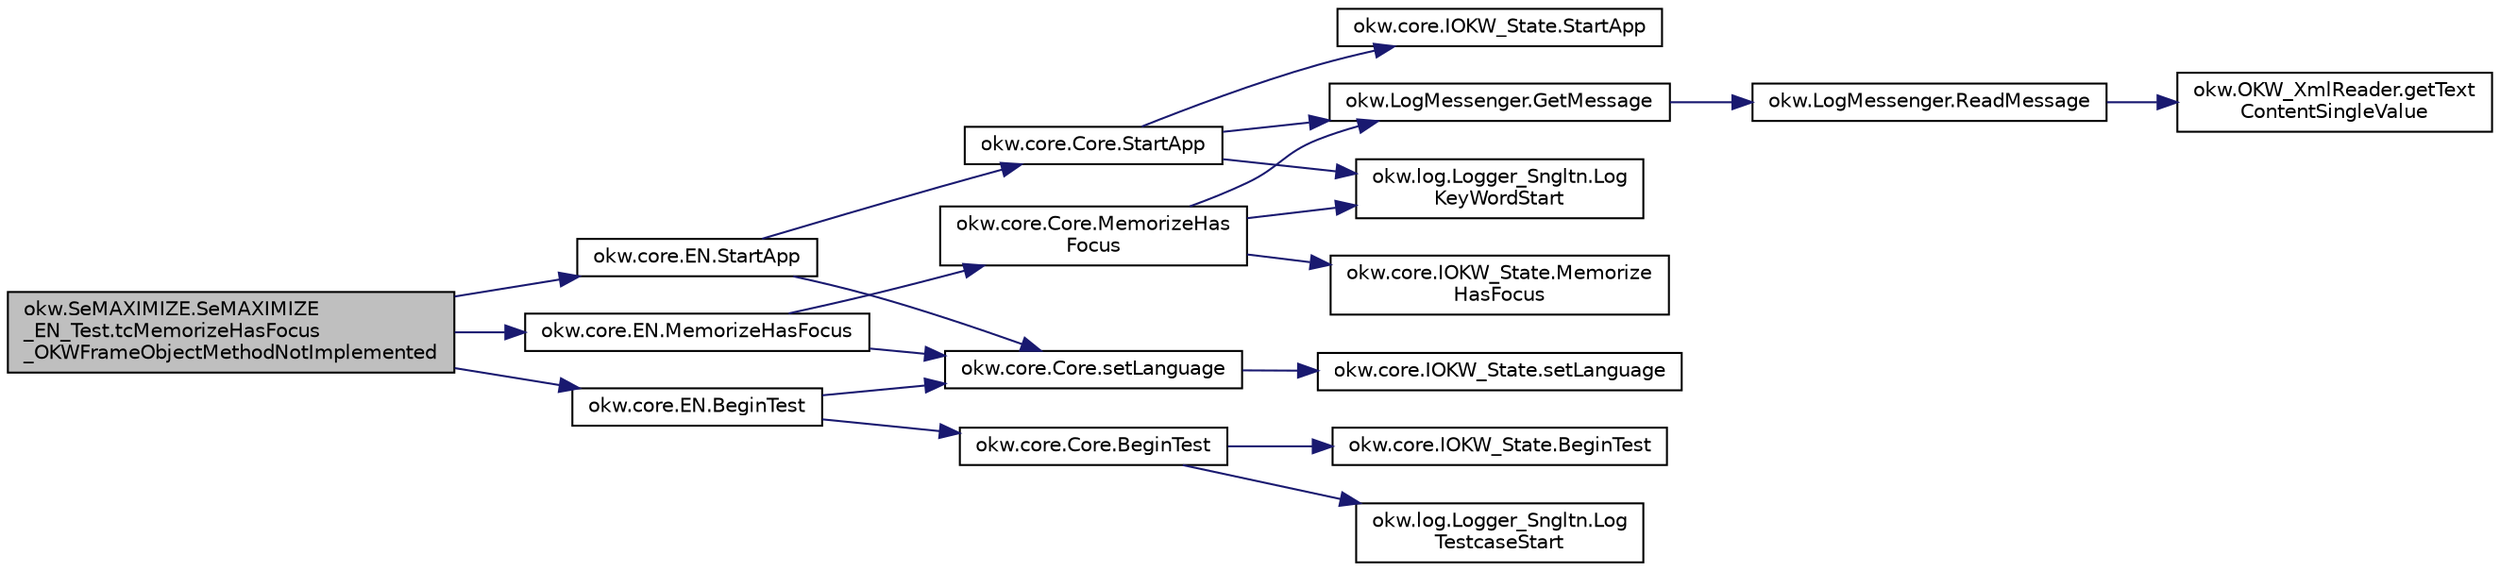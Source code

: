 digraph "okw.SeMAXIMIZE.SeMAXIMIZE_EN_Test.tcMemorizeHasFocus_OKWFrameObjectMethodNotImplemented"
{
 // INTERACTIVE_SVG=YES
 // LATEX_PDF_SIZE
  edge [fontname="Helvetica",fontsize="10",labelfontname="Helvetica",labelfontsize="10"];
  node [fontname="Helvetica",fontsize="10",shape=record];
  rankdir="LR";
  Node171 [label="okw.SeMAXIMIZE.SeMAXIMIZE\l_EN_Test.tcMemorizeHasFocus\l_OKWFrameObjectMethodNotImplemented",height=0.2,width=0.4,color="black", fillcolor="grey75", style="filled", fontcolor="black",tooltip="Teste das Schlüsselwort MemorizeHasFocus( FN, MemKey ) eines SeMAXIMIZE Prüfen."];
  Node171 -> Node172 [color="midnightblue",fontsize="10",style="solid",fontname="Helvetica"];
  Node172 [label="okw.core.EN.BeginTest",height=0.2,width=0.4,color="black", fillcolor="white", style="filled",URL="$classokw_1_1core_1_1_e_n.html#aef613b0a3e6bb8a9623984db145cae69",tooltip="Markiert den Anfang eines neuen Testfalls."];
  Node172 -> Node173 [color="midnightblue",fontsize="10",style="solid",fontname="Helvetica"];
  Node173 [label="okw.core.Core.setLanguage",height=0.2,width=0.4,color="black", fillcolor="white", style="filled",URL="$classokw_1_1core_1_1_core.html#ab4e0f723d27cb11c944ec4c82c426100",tooltip="Setzt die Sprache auf den gegebenen wert Language."];
  Node173 -> Node174 [color="midnightblue",fontsize="10",style="solid",fontname="Helvetica"];
  Node174 [label="okw.core.IOKW_State.setLanguage",height=0.2,width=0.4,color="black", fillcolor="white", style="filled",URL="$interfaceokw_1_1core_1_1_i_o_k_w___state.html#a866baa0bde08a47418f54d63bdb56097",tooltip="Interne Methode zum setzen der Sprache für die sprachabhängigen Ausgaben der Dokumentation (Log)."];
  Node172 -> Node175 [color="midnightblue",fontsize="10",style="solid",fontname="Helvetica"];
  Node175 [label="okw.core.Core.BeginTest",height=0.2,width=0.4,color="black", fillcolor="white", style="filled",URL="$classokw_1_1core_1_1_core.html#acfefe92468c9eb9e951846372726c4d8",tooltip="Markiert den Anfang eines neuen Testfalls."];
  Node175 -> Node176 [color="midnightblue",fontsize="10",style="solid",fontname="Helvetica"];
  Node176 [label="okw.log.Logger_Sngltn.Log\lTestcaseStart",height=0.2,width=0.4,color="black", fillcolor="white", style="filled",URL="$classokw_1_1log_1_1_logger___sngltn.html#a60f4ad59db847ae61df928f9920f3deb",tooltip="Ausgabe des Testfalls."];
  Node175 -> Node177 [color="midnightblue",fontsize="10",style="solid",fontname="Helvetica"];
  Node177 [label="okw.core.IOKW_State.BeginTest",height=0.2,width=0.4,color="black", fillcolor="white", style="filled",URL="$interfaceokw_1_1core_1_1_i_o_k_w___state.html#ae5480ddb1fc37eade5d899d335bc4b13",tooltip="Markiert den Anfang eines neuen Testfalls."];
  Node171 -> Node178 [color="midnightblue",fontsize="10",style="solid",fontname="Helvetica"];
  Node178 [label="okw.core.EN.StartApp",height=0.2,width=0.4,color="black", fillcolor="white", style="filled",URL="$classokw_1_1core_1_1_e_n.html#aaa7465ee7f135c724668d8b22dc2219f",tooltip="Startet die gegebene Anwendung."];
  Node178 -> Node173 [color="midnightblue",fontsize="10",style="solid",fontname="Helvetica"];
  Node178 -> Node179 [color="midnightblue",fontsize="10",style="solid",fontname="Helvetica"];
  Node179 [label="okw.core.Core.StartApp",height=0.2,width=0.4,color="black", fillcolor="white", style="filled",URL="$classokw_1_1core_1_1_core.html#ac20a22275b6aea1c4e551dce1fd0c1e9",tooltip="Startet die gegebene Anwendung."];
  Node179 -> Node180 [color="midnightblue",fontsize="10",style="solid",fontname="Helvetica"];
  Node180 [label="okw.log.Logger_Sngltn.Log\lKeyWordStart",height=0.2,width=0.4,color="black", fillcolor="white", style="filled",URL="$classokw_1_1log_1_1_logger___sngltn.html#a70ec25e200e00ecefc544e8fd371d2ef",tooltip="Ausgabe eines Schlüsselwortes."];
  Node179 -> Node181 [color="midnightblue",fontsize="10",style="solid",fontname="Helvetica"];
  Node181 [label="okw.LogMessenger.GetMessage",height=0.2,width=0.4,color="black", fillcolor="white", style="filled",URL="$classokw_1_1_log_messenger.html#af225d1f037d47b3b085175c09d78bdd2",tooltip="Holt die Log-Meldung für MethodeNmae/Textkey ohne weitere Parameter."];
  Node181 -> Node182 [color="midnightblue",fontsize="10",style="solid",fontname="Helvetica"];
  Node182 [label="okw.LogMessenger.ReadMessage",height=0.2,width=0.4,color="black", fillcolor="white", style="filled",URL="$classokw_1_1_log_messenger.html#a530cd6ab82ec82a04206a2e976ec06e3",tooltip="Interne Kernfunktion holt die Log-Meldung mit Platzhaltern aus der XML-Datei."];
  Node182 -> Node183 [color="midnightblue",fontsize="10",style="solid",fontname="Helvetica"];
  Node183 [label="okw.OKW_XmlReader.getText\lContentSingleValue",height=0.2,width=0.4,color="black", fillcolor="white", style="filled",URL="$classokw_1_1_o_k_w___xml_reader.html#ab920b5335a2e1429c14cc5f8e79f39eb",tooltip="Lies den TextContent eines Tag."];
  Node179 -> Node184 [color="midnightblue",fontsize="10",style="solid",fontname="Helvetica"];
  Node184 [label="okw.core.IOKW_State.StartApp",height=0.2,width=0.4,color="black", fillcolor="white", style="filled",URL="$interfaceokw_1_1core_1_1_i_o_k_w___state.html#a0ec9b7c60041061f1b01d85b703a27a8",tooltip="Startet die gegebene Anwendung."];
  Node171 -> Node185 [color="midnightblue",fontsize="10",style="solid",fontname="Helvetica"];
  Node185 [label="okw.core.EN.MemorizeHasFocus",height=0.2,width=0.4,color="black", fillcolor="white", style="filled",URL="$classokw_1_1core_1_1_e_n.html#a93f2db8bf0eff6613fbf2bbbeb9436f0",tooltip="Keine Beschreibung zu \"MemorizeHasFocus\" verfügbar."];
  Node185 -> Node173 [color="midnightblue",fontsize="10",style="solid",fontname="Helvetica"];
  Node185 -> Node186 [color="midnightblue",fontsize="10",style="solid",fontname="Helvetica"];
  Node186 [label="okw.core.Core.MemorizeHas\lFocus",height=0.2,width=0.4,color="black", fillcolor="white", style="filled",URL="$classokw_1_1core_1_1_core.html#af476a6399f7554f11a332d521fa4957e",tooltip="Keine Beschreibung zu \"MemorizeHasFocus\" verfügbar."];
  Node186 -> Node180 [color="midnightblue",fontsize="10",style="solid",fontname="Helvetica"];
  Node186 -> Node181 [color="midnightblue",fontsize="10",style="solid",fontname="Helvetica"];
  Node186 -> Node187 [color="midnightblue",fontsize="10",style="solid",fontname="Helvetica"];
  Node187 [label="okw.core.IOKW_State.Memorize\lHasFocus",height=0.2,width=0.4,color="black", fillcolor="white", style="filled",URL="$interfaceokw_1_1core_1_1_i_o_k_w___state.html#a064a961875018e9ce88379b1b5314fb1",tooltip="Keine Beschreibung zu \"MemorizeHasFocus\" verfügbar."];
}
